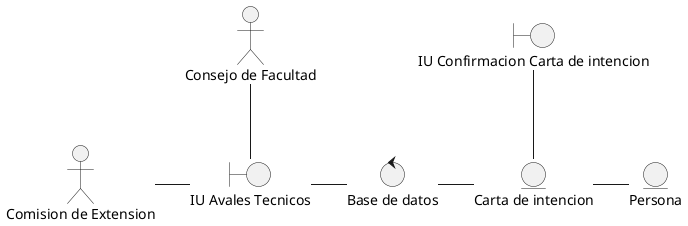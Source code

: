 @startuml analisisClaseDiagramaUC7

actor  "Comision de Extension" as Comision
actor  "Consejo de Facultad" as Consejo
boundary "IU Avales Tecnicos" as AvalesTecnicos
control "Base de datos" as Controlador
boundary "IU Confirmacion Carta de intencion" as PantallaCarta
entity "Carta de intencion" as CartaInten
entity Persona as Persona
Consejo -d- AvalesTecnicos
Comision -r- AvalesTecnicos
AvalesTecnicos -r- Controlador 
Controlador -r- CartaInten 
CartaInten -up- PantallaCarta
CartaInten -r- Persona

@enduml 
